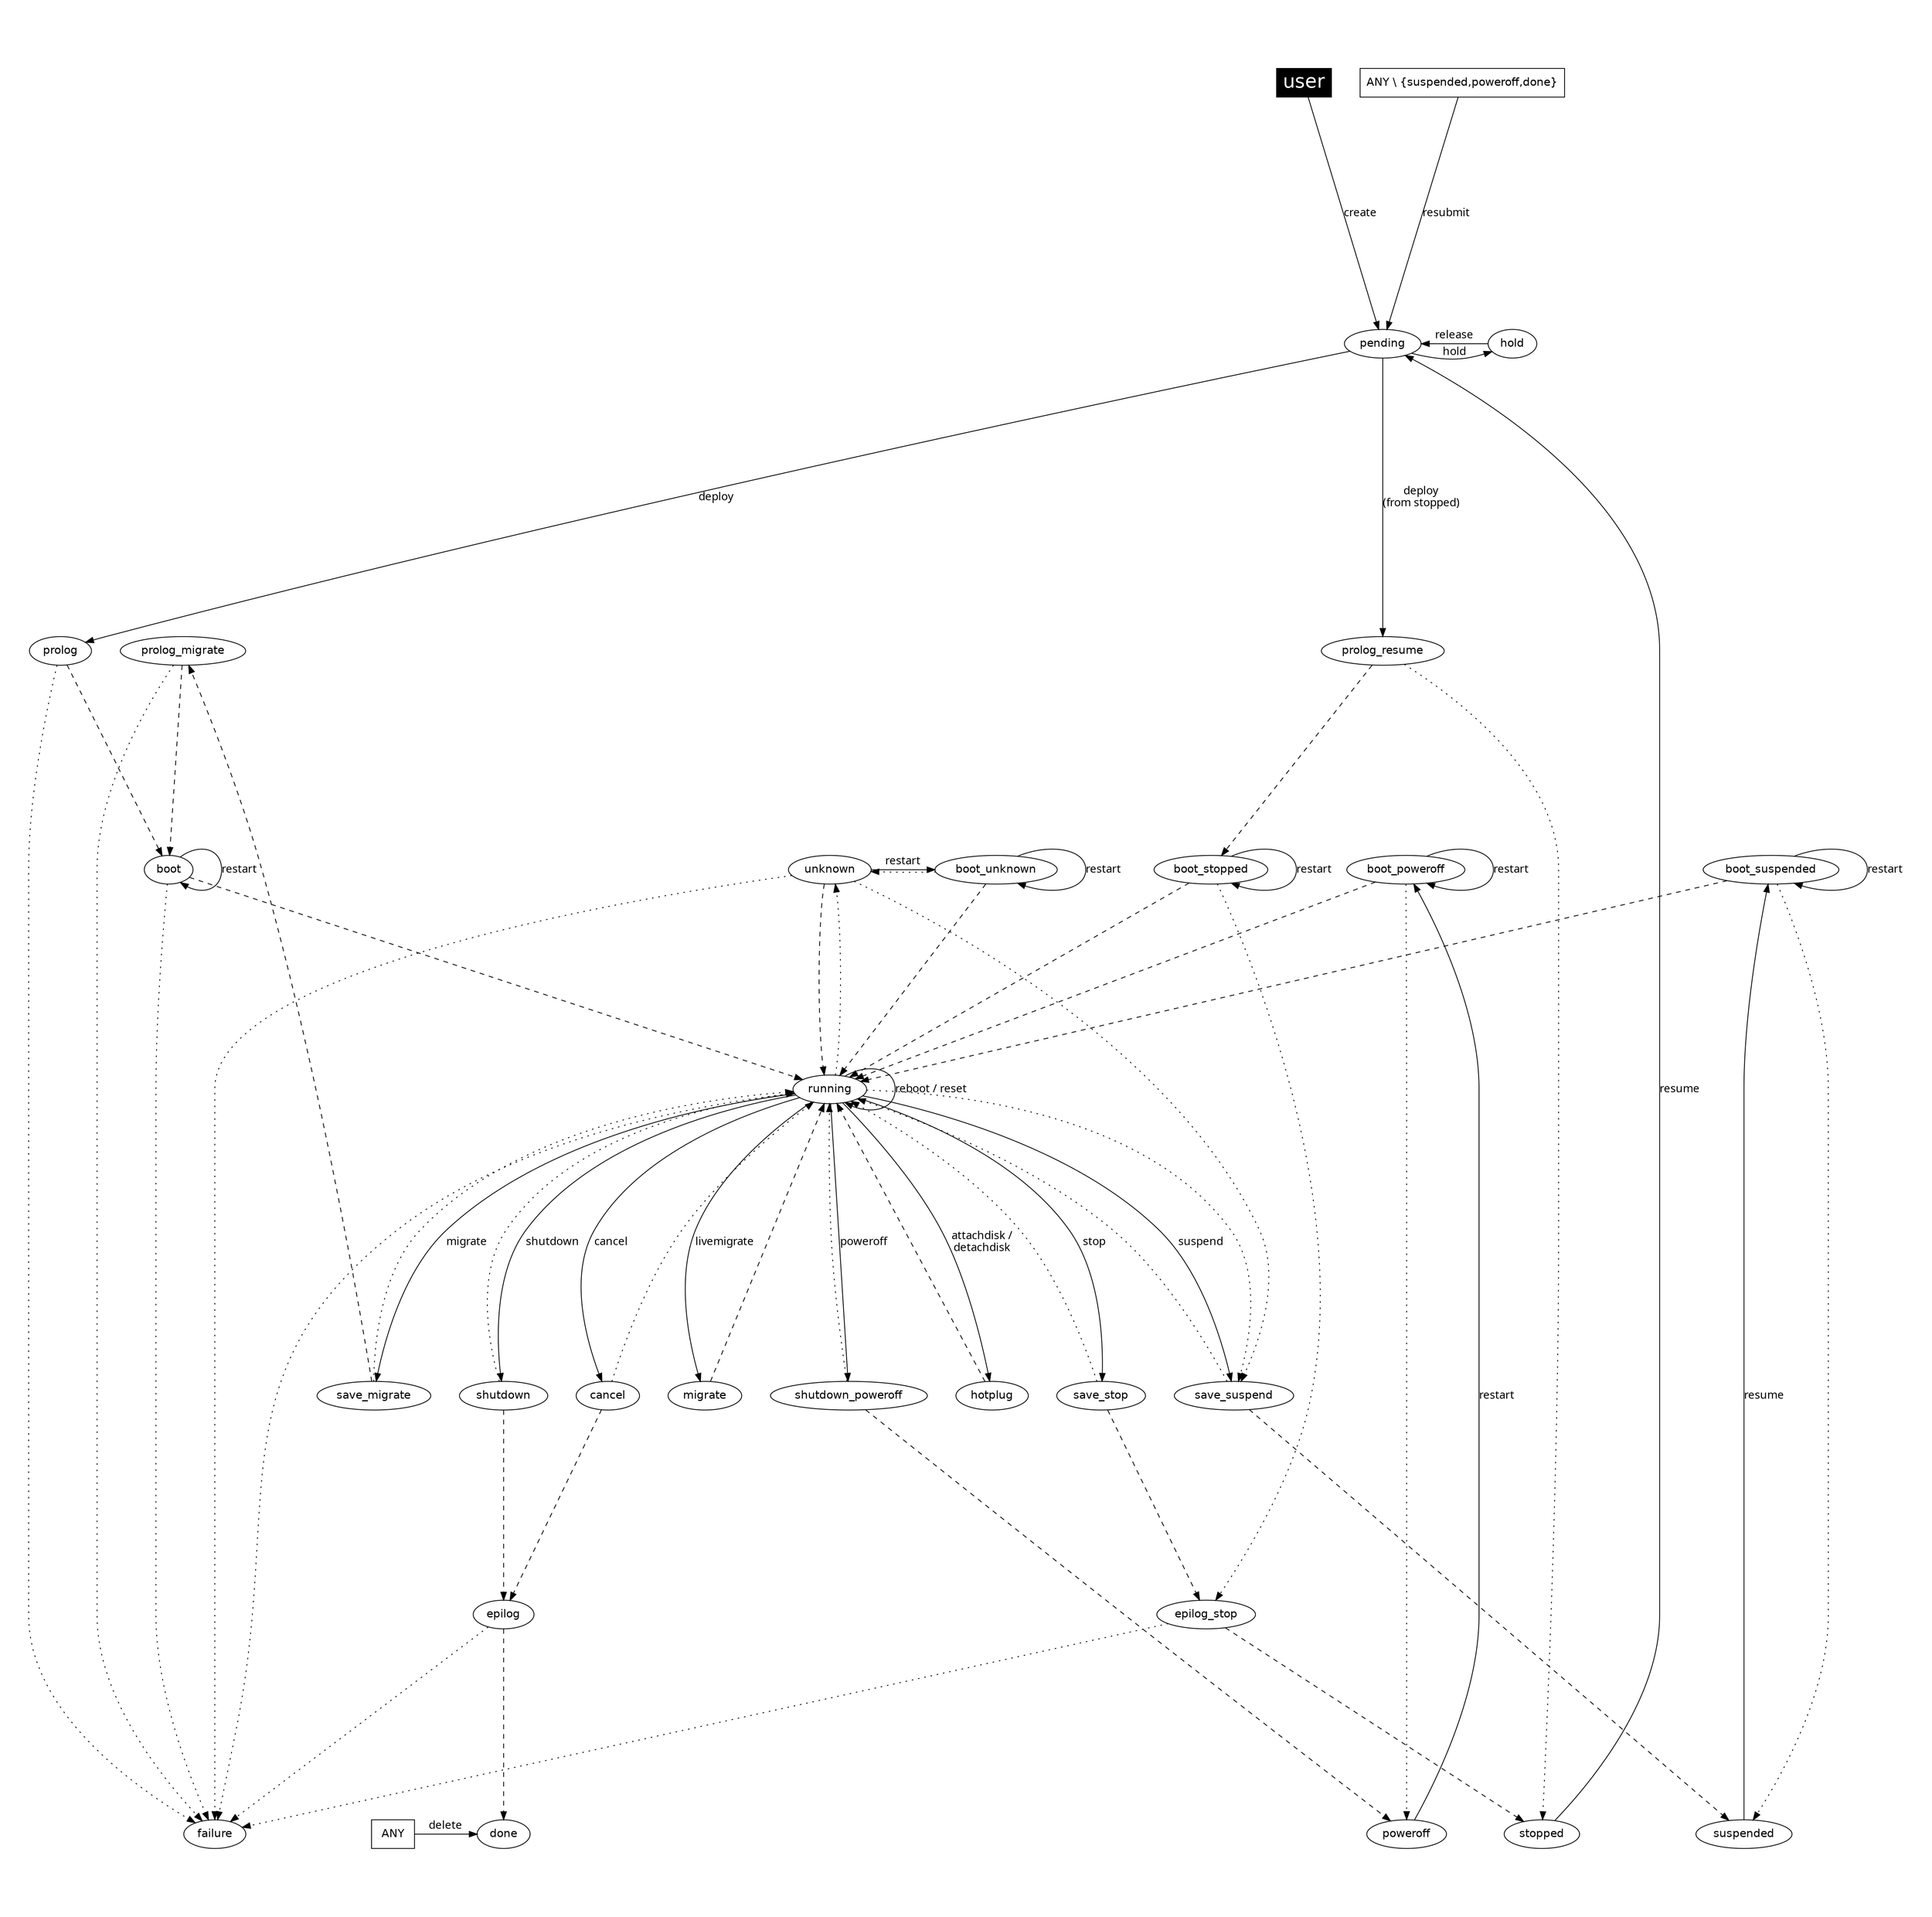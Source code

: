 

digraph OpenNebula {
    graph [
        nodesep=0.5,
        ratio=1,
        pad=0.5,
    ];

    node [fontname="Helvetica"];
    edge [fontname="Menlo"];

    user [
        fillcolor="black",
        style="filled", shape="box",
        fontcolor="white", fontsize= "24.0"];

    ANY [ shape="box" ];
    "ANY \\ {suspended,poweroff,done}" [ shape="box" ];

    subgraph { rank = min; user}
    subgraph { rank = same; boot; boot_stopped boot_suspended; boot_unknown; boot_poweroff; unknown; color="white"}
    subgraph { rank = same; pending; hold; color="white"}
    subgraph { rank = same; prolog; prolog_resume; prolog_migrate; color="white" }
//    subgraph { rank = same; prolog; prolog_resume; prolog_migrate; save_migrate; color="white" }

    subgraph { rank = max; suspended; done; failure;
    stopped; poweroff; ANY; color="white" }
//    stopped; poweroff; color="white" }

#   create
    user -> pending [label="create"];

#   deploy
    pending     -> prolog_resume [label="deploy\n(from stopped)"];
    prolog_resume -> boot_stopped [style="dashed"];

    pending     -> prolog [label="deploy"];
    prolog      -> boot [style="dashed"];
    boot        -> running [style="dashed"];

#   shutdown
    running     -> shutdown [label="shutdown"];
    shutdown    -> epilog [style="dashed"];
    epilog      -> done [style="dashed"];

    shutdown    -> running [style="dotted"];

#   poweroff
    running             -> shutdown_poweroff [label="poweroff"];
    shutdown_poweroff   -> poweroff [style="dashed"];

    shutdown_poweroff   -> running [style="dotted"];

#   livemigrate
    running     -> migrate [label="livemigrate"];
    migrate     -> running [style="dashed"];

#   migrate
    running         -> save_migrate [label="migrate"];
    save_migrate    -> prolog_migrate [style="dashed"];
    save_migrate    -> running [style="dotted"];
    prolog_migrate  -> boot [style="dashed"];

#   hold
    pending     -> hold [label="hold"];

#   release
    hold        -> pending [label="release"];

#   stop
    running     -> save_stop [label="stop"];
    save_stop   -> epilog_stop [style="dashed"];
    save_stop   -> running [style="dotted"];
    epilog_stop -> stopped [style="dashed"];

#   cancel
    running     -> cancel [label="cancel"];
    cancel      -> epilog [style="dashed"];
    cancel      -> running [style="dotted"];

#   suspend
    running         -> save_suspend [label="suspend"];
    save_suspend    -> suspended [style="dashed"];
    save_suspend    -> running [style="dotted"];

#   resume
    stopped         -> pending [label="resume"];
    boot_stopped    -> running [style="dashed"];

    suspended       -> boot_suspended [label="resume"];
    boot_suspended  -> running [style="dashed"];

#   delete
    ANY         -> done [label="delete"];

#   restart
    boot            -> boot [label="restart"];
    boot_suspended  -> boot_suspended [label="restart"];
    boot_stopped    -> boot_stopped [label="restart"];

    poweroff        -> boot_poweroff [label="restart"];
    boot_poweroff   -> boot_poweroff [label="restart"];
    boot_poweroff   -> running [style="dashed"];

    unknown         -> boot_unknown [label="restart"];
    boot_unknown    -> boot_unknown [label="restart"];
    boot_unknown    -> running [style="dashed"];

#   reboot, reset
    running     -> running [label="reboot / reset"];

#   attachdisk
    running     -> hotplug [label="attachdisk /\ndetachdisk"]
    hotplug     -> running [style="dashed"];

#   resubmit
    "ANY \\ {suspended,poweroff,done}" -> pending [label="resubmit"];

#   failures and misc.
    epilog_stop     -> failure [style="dotted"];
    epilog          -> failure [style="dotted"];

    prolog          -> failure [style="dotted"];
    prolog_migrate  -> failure [style="dotted"];
    prolog_resume   -> stopped [style="dotted"];

    boot            -> failure [style="dotted"];
    boot_poweroff   -> poweroff [style="dotted"];
    boot_unknown    -> unknown [style="dotted"];
    boot_suspended  -> suspended [style="dotted"];
    boot_stopped    -> epilog_stop [style="dotted"];

    running -> failure [style="dotted"];
    unknown -> failure [style="dotted"];

    running -> save_suspend [style="dotted"];
    unknown -> save_suspend [style="dotted"];

    running -> unknown [style="dotted"];
    unknown -> running [style="dashed"];
}
